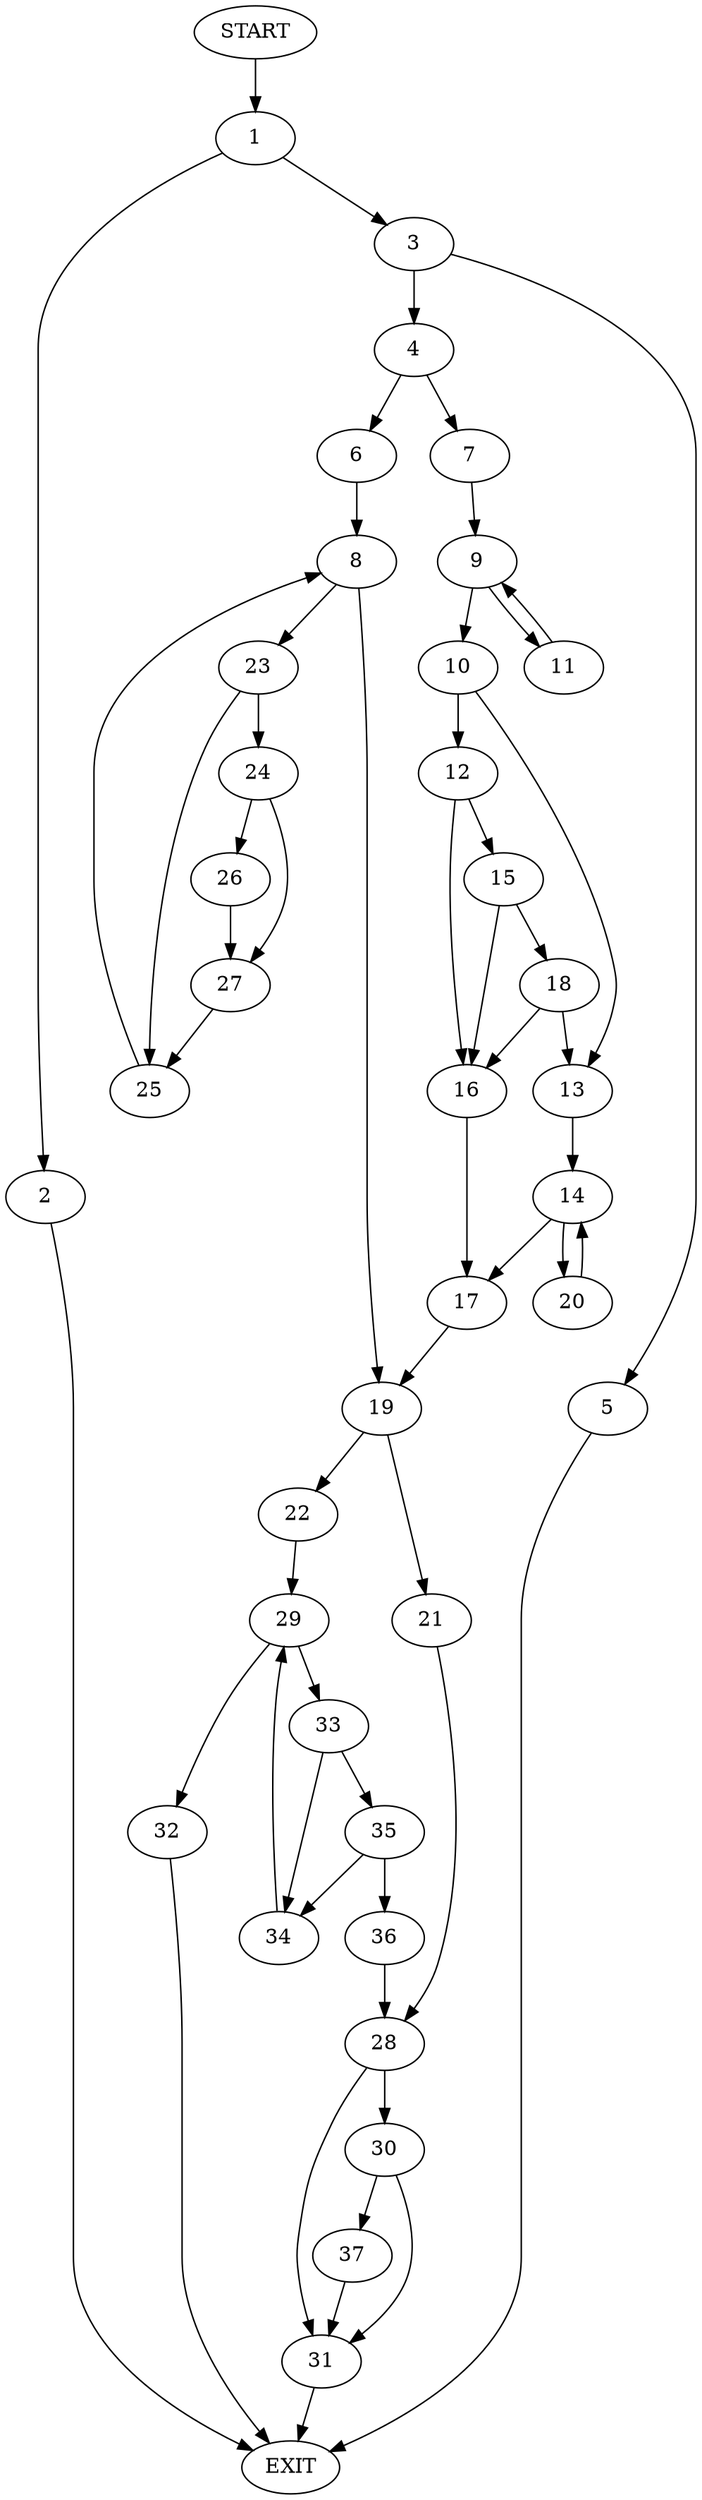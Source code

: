 digraph {
0 [label="START"]
38 [label="EXIT"]
0 -> 1
1 -> 2
1 -> 3
2 -> 38
3 -> 4
3 -> 5
4 -> 6
4 -> 7
5 -> 38
6 -> 8
7 -> 9
9 -> 10
9 -> 11
10 -> 12
10 -> 13
11 -> 9
13 -> 14
12 -> 15
12 -> 16
16 -> 17
15 -> 18
15 -> 16
18 -> 16
18 -> 13
17 -> 19
14 -> 17
14 -> 20
20 -> 14
19 -> 21
19 -> 22
8 -> 19
8 -> 23
23 -> 24
23 -> 25
24 -> 26
24 -> 27
25 -> 8
26 -> 27
27 -> 25
21 -> 28
22 -> 29
28 -> 30
28 -> 31
29 -> 32
29 -> 33
32 -> 38
33 -> 34
33 -> 35
35 -> 34
35 -> 36
34 -> 29
36 -> 28
30 -> 37
30 -> 31
31 -> 38
37 -> 31
}
